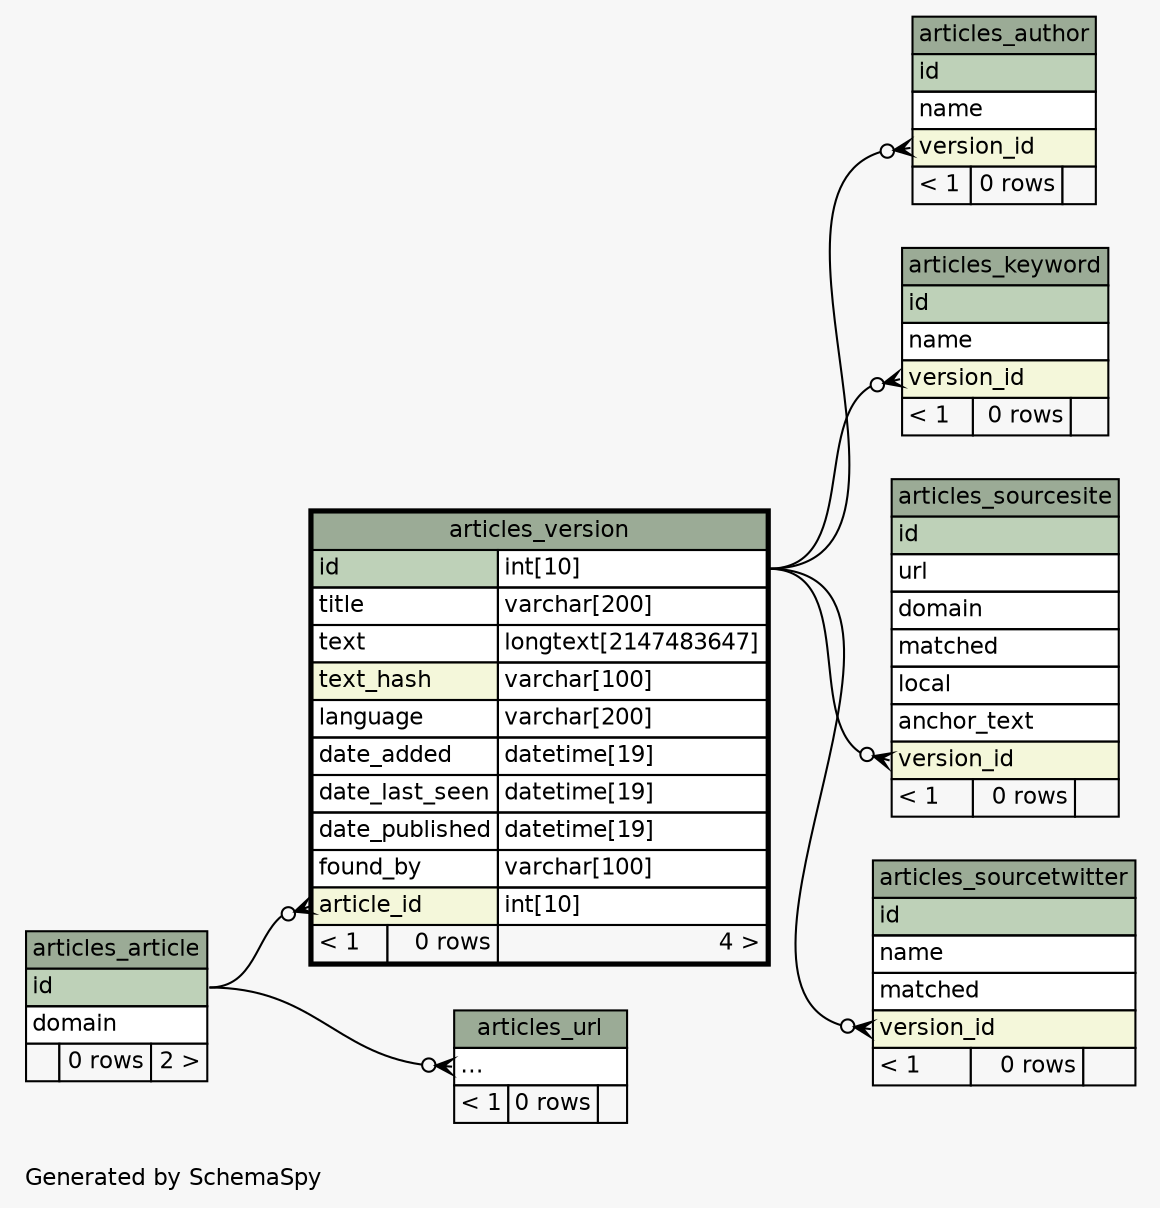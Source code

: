 // dot 2.38.0 on Linux 4.4.0-28-generic
// SchemaSpy rev 590
digraph "twoDegreesRelationshipsDiagram" {
  graph [
    rankdir="RL"
    bgcolor="#f7f7f7"
    label="\nGenerated by SchemaSpy"
    labeljust="l"
    nodesep="0.18"
    ranksep="0.46"
    fontname="Helvetica"
    fontsize="11"
  ];
  node [
    fontname="Helvetica"
    fontsize="11"
    shape="plaintext"
  ];
  edge [
    arrowsize="0.8"
  ];
  "articles_author":"version_id":w -> "articles_version":"id.type":e [arrowhead=none dir=back arrowtail=crowodot];
  "articles_keyword":"version_id":w -> "articles_version":"id.type":e [arrowhead=none dir=back arrowtail=crowodot];
  "articles_sourcesite":"version_id":w -> "articles_version":"id.type":e [arrowhead=none dir=back arrowtail=crowodot];
  "articles_sourcetwitter":"version_id":w -> "articles_version":"id.type":e [arrowhead=none dir=back arrowtail=crowodot];
  "articles_url":"elipses":w -> "articles_article":"id":e [arrowhead=none dir=back arrowtail=crowodot];
  "articles_version":"article_id":w -> "articles_article":"id":e [arrowhead=none dir=back arrowtail=crowodot];
  "articles_article" [
    label=<
    <TABLE BORDER="0" CELLBORDER="1" CELLSPACING="0" BGCOLOR="#ffffff">
      <TR><TD COLSPAN="3" BGCOLOR="#9bab96" ALIGN="CENTER">articles_article</TD></TR>
      <TR><TD PORT="id" COLSPAN="3" BGCOLOR="#bed1b8" ALIGN="LEFT">id</TD></TR>
      <TR><TD PORT="domain" COLSPAN="3" ALIGN="LEFT">domain</TD></TR>
      <TR><TD ALIGN="LEFT" BGCOLOR="#f7f7f7">  </TD><TD ALIGN="RIGHT" BGCOLOR="#f7f7f7">0 rows</TD><TD ALIGN="RIGHT" BGCOLOR="#f7f7f7">2 &gt;</TD></TR>
    </TABLE>>
    URL="articles_article.html"
    tooltip="articles_article"
  ];
  "articles_author" [
    label=<
    <TABLE BORDER="0" CELLBORDER="1" CELLSPACING="0" BGCOLOR="#ffffff">
      <TR><TD COLSPAN="3" BGCOLOR="#9bab96" ALIGN="CENTER">articles_author</TD></TR>
      <TR><TD PORT="id" COLSPAN="3" BGCOLOR="#bed1b8" ALIGN="LEFT">id</TD></TR>
      <TR><TD PORT="name" COLSPAN="3" ALIGN="LEFT">name</TD></TR>
      <TR><TD PORT="version_id" COLSPAN="3" BGCOLOR="#f4f7da" ALIGN="LEFT">version_id</TD></TR>
      <TR><TD ALIGN="LEFT" BGCOLOR="#f7f7f7">&lt; 1</TD><TD ALIGN="RIGHT" BGCOLOR="#f7f7f7">0 rows</TD><TD ALIGN="RIGHT" BGCOLOR="#f7f7f7">  </TD></TR>
    </TABLE>>
    URL="articles_author.html"
    tooltip="articles_author"
  ];
  "articles_keyword" [
    label=<
    <TABLE BORDER="0" CELLBORDER="1" CELLSPACING="0" BGCOLOR="#ffffff">
      <TR><TD COLSPAN="3" BGCOLOR="#9bab96" ALIGN="CENTER">articles_keyword</TD></TR>
      <TR><TD PORT="id" COLSPAN="3" BGCOLOR="#bed1b8" ALIGN="LEFT">id</TD></TR>
      <TR><TD PORT="name" COLSPAN="3" ALIGN="LEFT">name</TD></TR>
      <TR><TD PORT="version_id" COLSPAN="3" BGCOLOR="#f4f7da" ALIGN="LEFT">version_id</TD></TR>
      <TR><TD ALIGN="LEFT" BGCOLOR="#f7f7f7">&lt; 1</TD><TD ALIGN="RIGHT" BGCOLOR="#f7f7f7">0 rows</TD><TD ALIGN="RIGHT" BGCOLOR="#f7f7f7">  </TD></TR>
    </TABLE>>
    URL="articles_keyword.html"
    tooltip="articles_keyword"
  ];
  "articles_sourcesite" [
    label=<
    <TABLE BORDER="0" CELLBORDER="1" CELLSPACING="0" BGCOLOR="#ffffff">
      <TR><TD COLSPAN="3" BGCOLOR="#9bab96" ALIGN="CENTER">articles_sourcesite</TD></TR>
      <TR><TD PORT="id" COLSPAN="3" BGCOLOR="#bed1b8" ALIGN="LEFT">id</TD></TR>
      <TR><TD PORT="url" COLSPAN="3" ALIGN="LEFT">url</TD></TR>
      <TR><TD PORT="domain" COLSPAN="3" ALIGN="LEFT">domain</TD></TR>
      <TR><TD PORT="matched" COLSPAN="3" ALIGN="LEFT">matched</TD></TR>
      <TR><TD PORT="local" COLSPAN="3" ALIGN="LEFT">local</TD></TR>
      <TR><TD PORT="anchor_text" COLSPAN="3" ALIGN="LEFT">anchor_text</TD></TR>
      <TR><TD PORT="version_id" COLSPAN="3" BGCOLOR="#f4f7da" ALIGN="LEFT">version_id</TD></TR>
      <TR><TD ALIGN="LEFT" BGCOLOR="#f7f7f7">&lt; 1</TD><TD ALIGN="RIGHT" BGCOLOR="#f7f7f7">0 rows</TD><TD ALIGN="RIGHT" BGCOLOR="#f7f7f7">  </TD></TR>
    </TABLE>>
    URL="articles_sourcesite.html"
    tooltip="articles_sourcesite"
  ];
  "articles_sourcetwitter" [
    label=<
    <TABLE BORDER="0" CELLBORDER="1" CELLSPACING="0" BGCOLOR="#ffffff">
      <TR><TD COLSPAN="3" BGCOLOR="#9bab96" ALIGN="CENTER">articles_sourcetwitter</TD></TR>
      <TR><TD PORT="id" COLSPAN="3" BGCOLOR="#bed1b8" ALIGN="LEFT">id</TD></TR>
      <TR><TD PORT="name" COLSPAN="3" ALIGN="LEFT">name</TD></TR>
      <TR><TD PORT="matched" COLSPAN="3" ALIGN="LEFT">matched</TD></TR>
      <TR><TD PORT="version_id" COLSPAN="3" BGCOLOR="#f4f7da" ALIGN="LEFT">version_id</TD></TR>
      <TR><TD ALIGN="LEFT" BGCOLOR="#f7f7f7">&lt; 1</TD><TD ALIGN="RIGHT" BGCOLOR="#f7f7f7">0 rows</TD><TD ALIGN="RIGHT" BGCOLOR="#f7f7f7">  </TD></TR>
    </TABLE>>
    URL="articles_sourcetwitter.html"
    tooltip="articles_sourcetwitter"
  ];
  "articles_url" [
    label=<
    <TABLE BORDER="0" CELLBORDER="1" CELLSPACING="0" BGCOLOR="#ffffff">
      <TR><TD COLSPAN="3" BGCOLOR="#9bab96" ALIGN="CENTER">articles_url</TD></TR>
      <TR><TD PORT="elipses" COLSPAN="3" ALIGN="LEFT">...</TD></TR>
      <TR><TD ALIGN="LEFT" BGCOLOR="#f7f7f7">&lt; 1</TD><TD ALIGN="RIGHT" BGCOLOR="#f7f7f7">0 rows</TD><TD ALIGN="RIGHT" BGCOLOR="#f7f7f7">  </TD></TR>
    </TABLE>>
    URL="articles_url.html"
    tooltip="articles_url"
  ];
  "articles_version" [
    label=<
    <TABLE BORDER="2" CELLBORDER="1" CELLSPACING="0" BGCOLOR="#ffffff">
      <TR><TD COLSPAN="3" BGCOLOR="#9bab96" ALIGN="CENTER">articles_version</TD></TR>
      <TR><TD PORT="id" COLSPAN="2" BGCOLOR="#bed1b8" ALIGN="LEFT">id</TD><TD PORT="id.type" ALIGN="LEFT">int[10]</TD></TR>
      <TR><TD PORT="title" COLSPAN="2" ALIGN="LEFT">title</TD><TD PORT="title.type" ALIGN="LEFT">varchar[200]</TD></TR>
      <TR><TD PORT="text" COLSPAN="2" ALIGN="LEFT">text</TD><TD PORT="text.type" ALIGN="LEFT">longtext[2147483647]</TD></TR>
      <TR><TD PORT="text_hash" COLSPAN="2" BGCOLOR="#f4f7da" ALIGN="LEFT">text_hash</TD><TD PORT="text_hash.type" ALIGN="LEFT">varchar[100]</TD></TR>
      <TR><TD PORT="language" COLSPAN="2" ALIGN="LEFT">language</TD><TD PORT="language.type" ALIGN="LEFT">varchar[200]</TD></TR>
      <TR><TD PORT="date_added" COLSPAN="2" ALIGN="LEFT">date_added</TD><TD PORT="date_added.type" ALIGN="LEFT">datetime[19]</TD></TR>
      <TR><TD PORT="date_last_seen" COLSPAN="2" ALIGN="LEFT">date_last_seen</TD><TD PORT="date_last_seen.type" ALIGN="LEFT">datetime[19]</TD></TR>
      <TR><TD PORT="date_published" COLSPAN="2" ALIGN="LEFT">date_published</TD><TD PORT="date_published.type" ALIGN="LEFT">datetime[19]</TD></TR>
      <TR><TD PORT="found_by" COLSPAN="2" ALIGN="LEFT">found_by</TD><TD PORT="found_by.type" ALIGN="LEFT">varchar[100]</TD></TR>
      <TR><TD PORT="article_id" COLSPAN="2" BGCOLOR="#f4f7da" ALIGN="LEFT">article_id</TD><TD PORT="article_id.type" ALIGN="LEFT">int[10]</TD></TR>
      <TR><TD ALIGN="LEFT" BGCOLOR="#f7f7f7">&lt; 1</TD><TD ALIGN="RIGHT" BGCOLOR="#f7f7f7">0 rows</TD><TD ALIGN="RIGHT" BGCOLOR="#f7f7f7">4 &gt;</TD></TR>
    </TABLE>>
    URL="articles_version.html"
    tooltip="articles_version"
  ];
}
